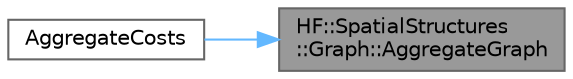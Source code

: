 digraph "HF::SpatialStructures::Graph::AggregateGraph"
{
 // LATEX_PDF_SIZE
  bgcolor="transparent";
  edge [fontname=Helvetica,fontsize=10,labelfontname=Helvetica,labelfontsize=10];
  node [fontname=Helvetica,fontsize=10,shape=box,height=0.2,width=0.4];
  rankdir="RL";
  Node1 [label="HF::SpatialStructures\l::Graph::AggregateGraph",height=0.2,width=0.4,color="gray40", fillcolor="grey60", style="filled", fontcolor="black",tooltip="Summarize the costs of every outgoing edge for every node in the graph."];
  Node1 -> Node2 [dir="back",color="steelblue1",style="solid"];
  Node2 [label="AggregateCosts",height=0.2,width=0.4,color="grey40", fillcolor="white", style="filled",URL="$a00458.html#ga0b0293bbac3cdc8bdaa1d2c36bec0a26",tooltip="Get an ordered array of costs for each node aggregated by the desired function."];
}
